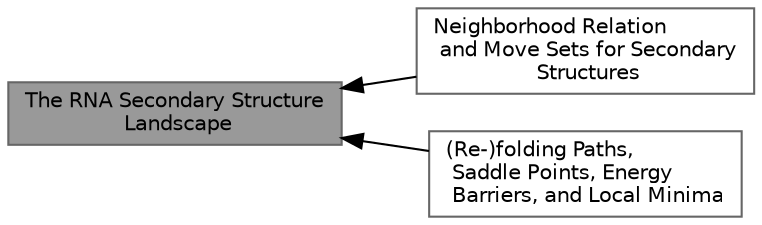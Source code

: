 digraph "The RNA Secondary Structure Landscape"
{
 // INTERACTIVE_SVG=YES
 // LATEX_PDF_SIZE
  bgcolor="transparent";
  edge [fontname=Helvetica,fontsize=10,labelfontname=Helvetica,labelfontsize=10];
  node [fontname=Helvetica,fontsize=10,shape=box,height=0.2,width=0.4];
  rankdir=LR;
  Node1 [label="The RNA Secondary Structure\l Landscape",height=0.2,width=0.4,color="gray40", fillcolor="grey60", style="filled", fontcolor="black",tooltip=" "];
  Node2 [label="Neighborhood Relation\l and Move Sets for Secondary\l Structures",height=0.2,width=0.4,color="grey40", fillcolor="white", style="filled",URL="$group__neighbors.html",tooltip="Different functions to generate structural neighbors of a secondary structure according to a particul..."];
  Node3 [label="(Re-)folding Paths,\l Saddle Points, Energy\l Barriers, and Local Minima",height=0.2,width=0.4,color="grey40", fillcolor="white", style="filled",URL="$group__paths.html",tooltip="API for various RNA folding path algorithms."];
  Node1->Node2 [shape=plaintext, dir="back", style="solid"];
  Node1->Node3 [shape=plaintext, dir="back", style="solid"];
}
